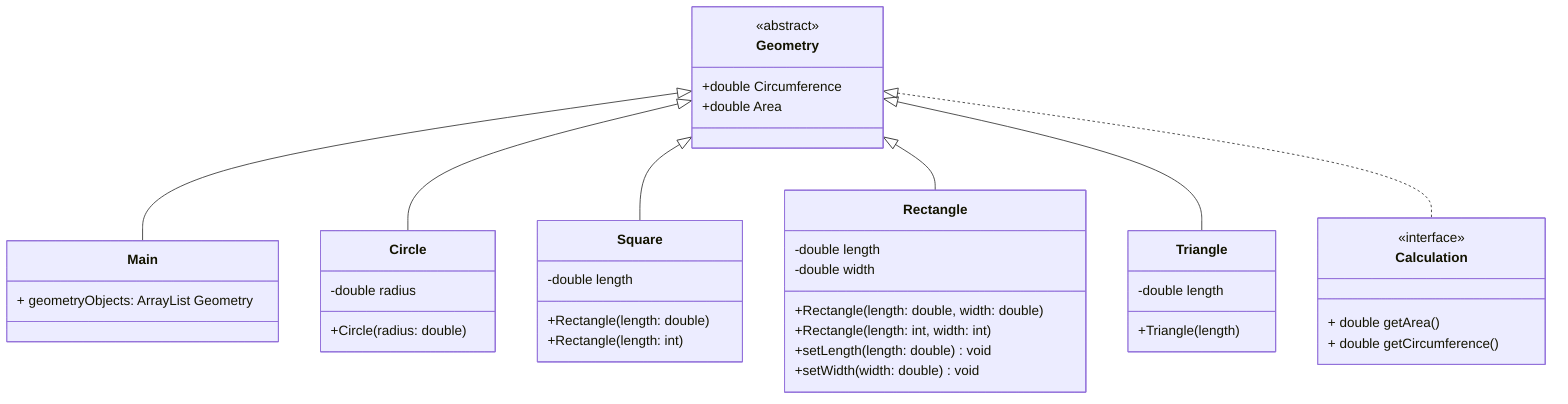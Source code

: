 classDiagram

    class Main {
        + geometryObjects: ArrayList Geometry
    }

    class Geometry {
        <<abstract>>
        +double Circumference
        +double Area

    }

    class Calculation {
        <<interface>>
        + double getArea()
        + double getCircumference()
    }

    class Circle {

        -double radius
        +Circle(radius: double)

    }

    class Square {

        -double length
        +Rectangle(length: double)
        +Rectangle(length: int)

    }

    class Rectangle {

        -double length
        -double width
        +Rectangle(length: double, width: double)
        +Rectangle(length: int, width: int)
        +setLength(length: double) void
        +setWidth(width: double)void


    }

    class Triangle {

        -double length
        +Triangle(length)

    }

    Geometry <|-- Main

    Geometry <|-- Circle

    Geometry <|-- Square

    Geometry <|-- Rectangle

    Geometry <|-- Triangle

    Geometry <|.. Calculation